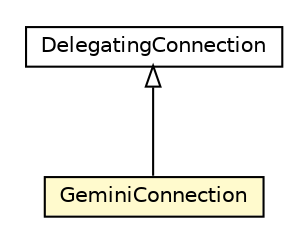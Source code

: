 #!/usr/local/bin/dot
#
# Class diagram 
# Generated by UMLGraph version R5_6_6-8-g8d7759 (http://www.umlgraph.org/)
#

digraph G {
	edge [fontname="Helvetica",fontsize=10,labelfontname="Helvetica",labelfontsize=10];
	node [fontname="Helvetica",fontsize=10,shape=plaintext];
	nodesep=0.25;
	ranksep=0.5;
	// org.dayatang.dsmonitor.GeminiConnection
	c57 [label=<<table title="org.dayatang.dsmonitor.GeminiConnection" border="0" cellborder="1" cellspacing="0" cellpadding="2" port="p" bgcolor="lemonChiffon" href="./GeminiConnection.html">
		<tr><td><table border="0" cellspacing="0" cellpadding="1">
<tr><td align="center" balign="center"> GeminiConnection </td></tr>
		</table></td></tr>
		</table>>, URL="./GeminiConnection.html", fontname="Helvetica", fontcolor="black", fontsize=10.0];
	// org.dayatang.dsmonitor.DelegatingConnection
	c59 [label=<<table title="org.dayatang.dsmonitor.DelegatingConnection" border="0" cellborder="1" cellspacing="0" cellpadding="2" port="p" href="./DelegatingConnection.html">
		<tr><td><table border="0" cellspacing="0" cellpadding="1">
<tr><td align="center" balign="center"> DelegatingConnection </td></tr>
		</table></td></tr>
		</table>>, URL="./DelegatingConnection.html", fontname="Helvetica", fontcolor="black", fontsize=10.0];
	//org.dayatang.dsmonitor.GeminiConnection extends org.dayatang.dsmonitor.DelegatingConnection
	c59:p -> c57:p [dir=back,arrowtail=empty];
}

